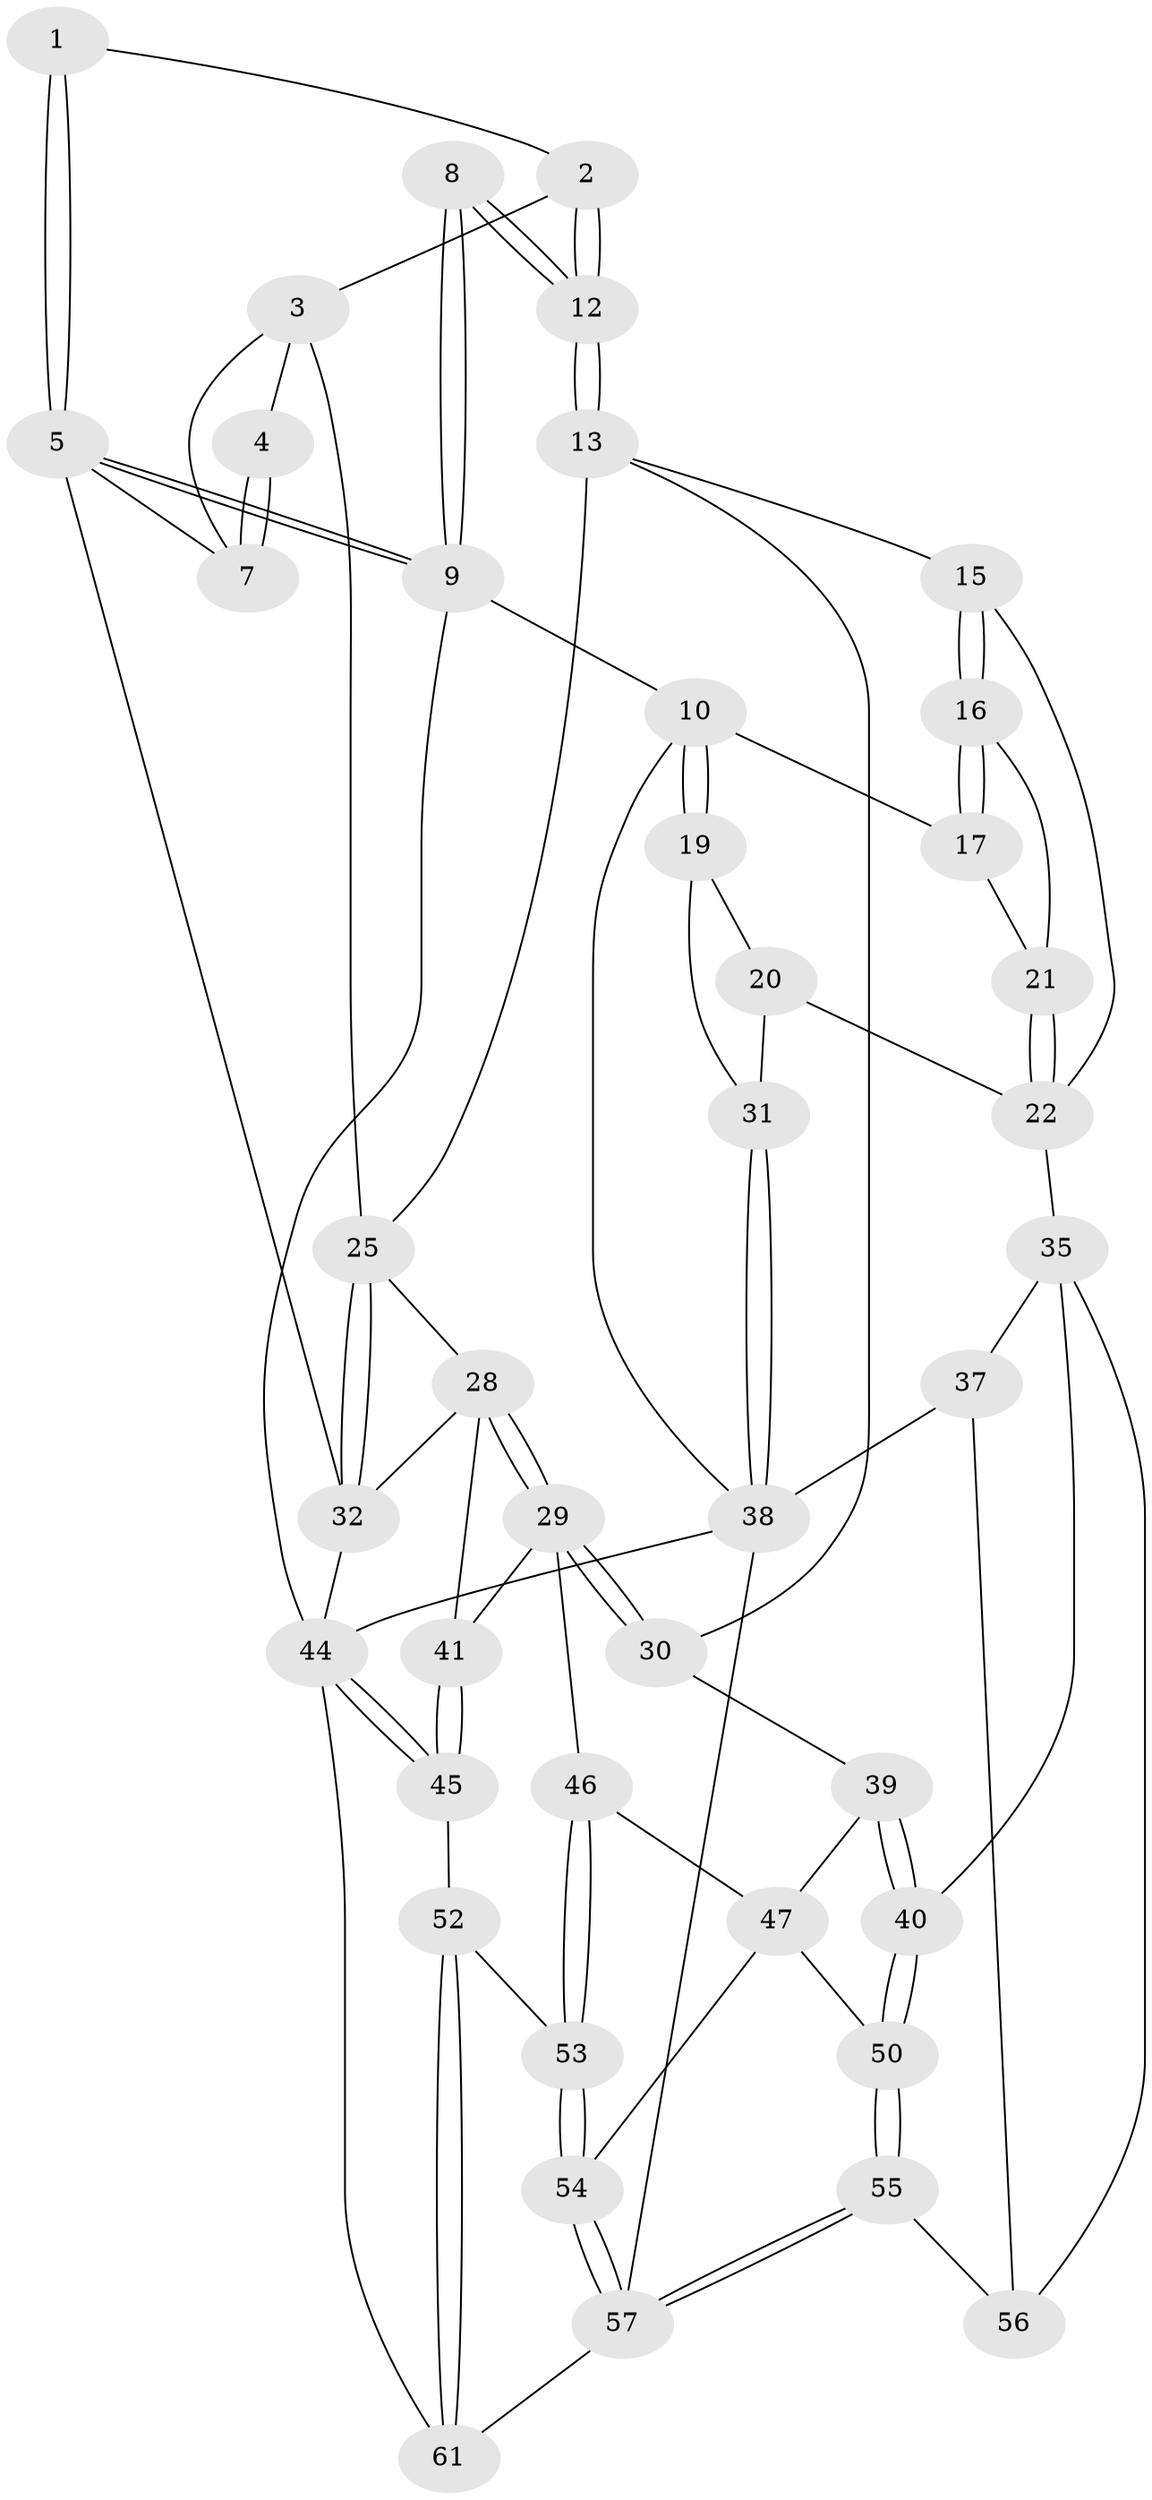// Generated by graph-tools (version 1.1) at 2025/24/03/03/25 07:24:35]
// undirected, 42 vertices, 95 edges
graph export_dot {
graph [start="1"]
  node [color=gray90,style=filled];
  1 [pos="+1+0.018279097244131643"];
  2 [pos="+0.7682444483279783+0.16124217299012344"];
  3 [pos="+0.785963886751945+0.16990860728514412",super="+24"];
  4 [pos="+0.9265649618842606+0.20398847669823347"];
  5 [pos="+1+0",super="+6"];
  7 [pos="+1+0.3031185046665955"];
  8 [pos="+0.5845768544821242+0"];
  9 [pos="+1+0"];
  10 [pos="+0+0",super="+11"];
  12 [pos="+0.7418719313548147+0.1577343409274822"];
  13 [pos="+0.7137283844422686+0.3362658867157894",super="+14"];
  15 [pos="+0.45293928118566396+0.4324656206188093"];
  16 [pos="+0.42748535417827144+0.19700579365965926"];
  17 [pos="+0.4305035720679109+0.12047750875813108",super="+18"];
  19 [pos="+0+0"];
  20 [pos="+0.14838871926372355+0.1899049103889159",super="+23"];
  21 [pos="+0.27389813615035447+0.307957916347646"];
  22 [pos="+0.22891720921239206+0.4153881799600176",super="+27"];
  25 [pos="+0.8876325245055018+0.4247184843595789",super="+26"];
  28 [pos="+0.7862818685625739+0.538665214787052",super="+33"];
  29 [pos="+0.7624311494965108+0.5633087650468878",super="+43"];
  30 [pos="+0.6797837163340206+0.4731391527438351"];
  31 [pos="+0+0.5049781317910128"];
  32 [pos="+0.9125152874073947+0.5020354878082913",super="+34"];
  35 [pos="+0.3974511925537911+0.5236733007143314",super="+36"];
  37 [pos="+0.13136794483421066+0.7393104261568205",super="+58"];
  38 [pos="+0+0.6416572890147811",super="+60"];
  39 [pos="+0.63653216629628+0.5720808597464784"];
  40 [pos="+0.42364056972074987+0.5531611581003107"];
  41 [pos="+0.9139611739576997+0.7109471872704589",super="+42"];
  44 [pos="+1+0.938386066587144",super="+48"];
  45 [pos="+0.936353587083932+0.7395887691869594",super="+51"];
  46 [pos="+0.6991874914245718+0.6461719474353504"];
  47 [pos="+0.689827919115715+0.643413350265337",super="+49"];
  50 [pos="+0.4980503858265474+0.6911650365138456"];
  52 [pos="+0.7153429202721556+0.826885285047214"];
  53 [pos="+0.6689935942685555+0.8282024429109975"];
  54 [pos="+0.6195784997510373+0.8523294177710206"];
  55 [pos="+0.41009885782206085+0.8059537021147642"];
  56 [pos="+0.40523128226689925+0.8097938705119712"];
  57 [pos="+0.5986232754235881+0.9071521824657826",super="+59"];
  61 [pos="+1+1"];
  1 -- 2;
  1 -- 5;
  1 -- 5;
  2 -- 3;
  2 -- 12;
  2 -- 12;
  3 -- 4;
  3 -- 25;
  3 -- 7;
  4 -- 7;
  4 -- 7;
  5 -- 9;
  5 -- 9;
  5 -- 7;
  5 -- 32;
  8 -- 9;
  8 -- 9;
  8 -- 12;
  8 -- 12;
  9 -- 10;
  9 -- 44;
  10 -- 19;
  10 -- 19;
  10 -- 38;
  10 -- 17;
  12 -- 13;
  12 -- 13;
  13 -- 30;
  13 -- 15;
  13 -- 25;
  15 -- 16;
  15 -- 16;
  15 -- 22;
  16 -- 17;
  16 -- 17;
  16 -- 21;
  17 -- 21;
  19 -- 20;
  19 -- 31;
  20 -- 22;
  20 -- 31;
  21 -- 22;
  21 -- 22;
  22 -- 35;
  25 -- 32;
  25 -- 32;
  25 -- 28;
  28 -- 29;
  28 -- 29;
  28 -- 32;
  28 -- 41;
  29 -- 30;
  29 -- 30;
  29 -- 46;
  29 -- 41;
  30 -- 39;
  31 -- 38;
  31 -- 38;
  32 -- 44;
  35 -- 40;
  35 -- 56;
  35 -- 37;
  37 -- 38 [weight=2];
  37 -- 56;
  38 -- 44;
  38 -- 57;
  39 -- 40;
  39 -- 40;
  39 -- 47;
  40 -- 50;
  40 -- 50;
  41 -- 45 [weight=2];
  41 -- 45;
  44 -- 45;
  44 -- 45;
  44 -- 61;
  45 -- 52;
  46 -- 47;
  46 -- 53;
  46 -- 53;
  47 -- 50;
  47 -- 54;
  50 -- 55;
  50 -- 55;
  52 -- 53;
  52 -- 61;
  52 -- 61;
  53 -- 54;
  53 -- 54;
  54 -- 57;
  54 -- 57;
  55 -- 56;
  55 -- 57;
  55 -- 57;
  57 -- 61;
}
